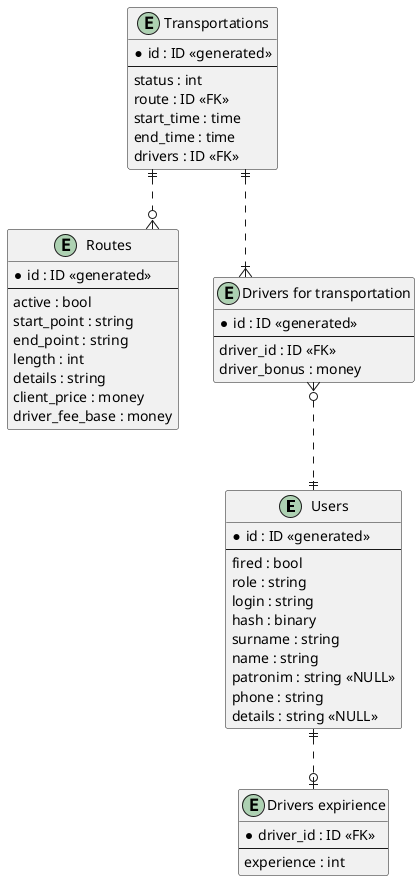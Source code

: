@startuml

skinparam linetype ortho

entity "Users" as users {
    *id : ID <<generated>>
	--
    fired : bool
    role : string
    login : string
    hash : binary
    surname : string
    name : string
    patronim : string <<NULL>>
    phone : string
    details : string <<NULL>>
}

entity "Drivers expirience" as drv_exp {
    *driver_id : ID <<FK>>
    --
    experience : int
}

entity "Routes" as routes {
    *id : ID <<generated>>
    --
    active : bool
    start_point : string
    end_point : string
    length : int
    details : string
    client_price : money
    driver_fee_base : money
}

entity "Transportations" as transps {
    *id : ID <<generated>>
    --
    status : int
    route : ID <<FK>>
    start_time : time
    end_time : time
    drivers : ID <<FK>>
}

entity "Drivers for transportation" as drv_transp {
    *id : ID <<generated>>
    --
    driver_id : ID <<FK>>
    driver_bonus : money
}

users ||..o| drv_exp
transps ||..|{ drv_transp
transps ||..o{ routes
drv_transp }o..|| users

@enduml
